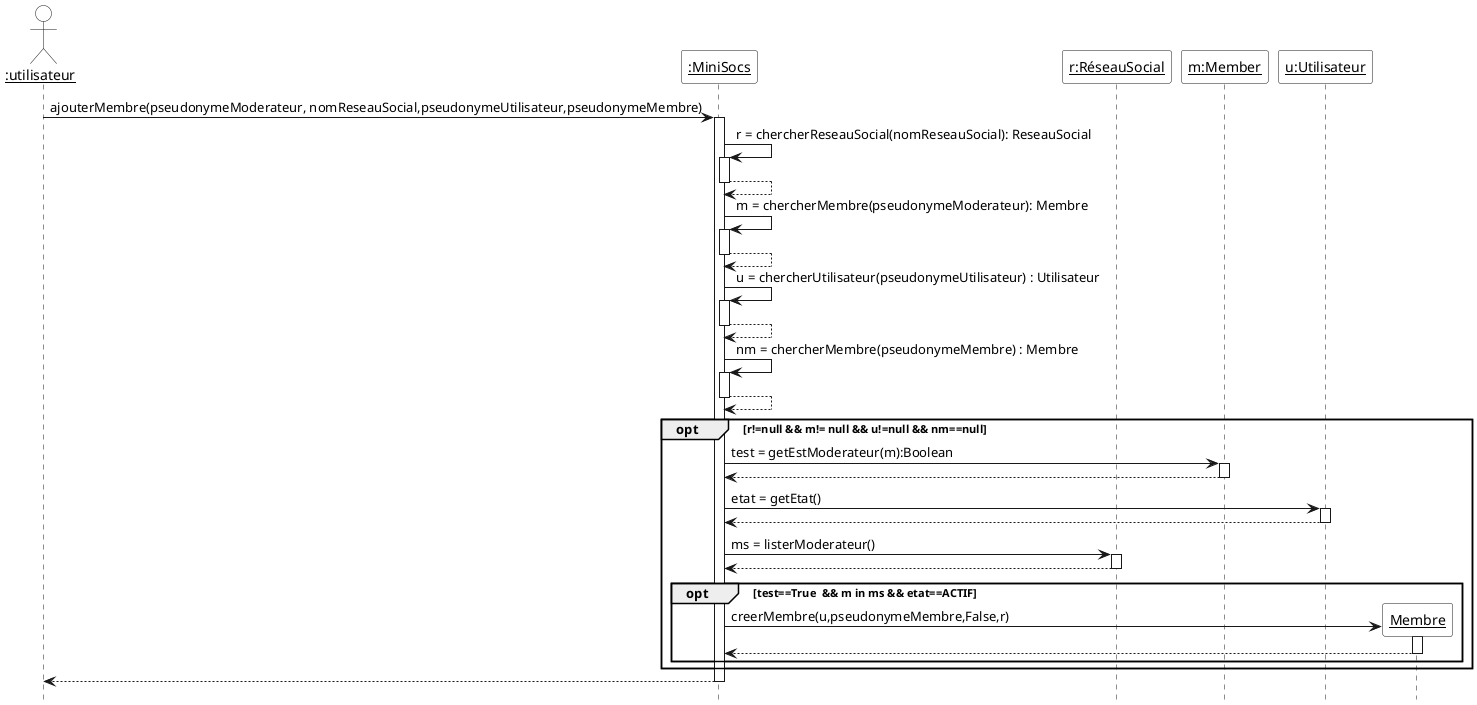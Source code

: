 @startuml

'Configuration charte graphique'
hide footbox
skinparam sequenceParticipantBackgroundColor White
skinparam sequenceActorBackgroundColor White

actor "__:utilisateur__" as m
participant "__:MiniSocs__" as Mini
participant "__r:RéseauSocial__" as RS
participant "__m:Member__" as mod
participant "__u:Utilisateur__" as u
m -> Mini ++: ajouterMembre(pseudonymeModerateur, nomReseauSocial,pseudonymeUtilisateur,pseudonymeMembre)
Mini -> Mini ++: r = chercherReseauSocial(nomReseauSocial): ReseauSocial
return
Mini -> Mini ++: m = chercherMembre(pseudonymeModerateur): Membre
return
Mini -> Mini ++ : u = chercherUtilisateur(pseudonymeUtilisateur) : Utilisateur
return
Mini -> Mini ++ : nm = chercherMembre(pseudonymeMembre) : Membre
return
opt r!=null && m!= null && u!=null && nm==null
    Mini -> mod ++ : test = getEstModerateur(m):Boolean
    return
    Mini -> u ++ : etat = getEtat()
    return
    Mini -> RS ++ : ms = listerModerateur()
    return
    opt test==True  && m in ms && etat==ACTIF
       	   create "__Membre__" as mem
       	   Mini -> mem ++: creerMembre(u,pseudonymeMembre,False,r)
	   return
    end
end
return
@enduml

